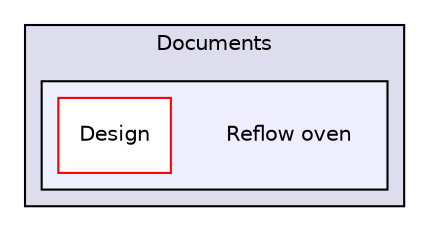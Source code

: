 digraph "C:/Users/EDU_OBOS_5057/Documents/Reflow oven" {
  compound=true
  node [ fontsize="10", fontname="Helvetica"];
  edge [ labelfontsize="10", labelfontname="Helvetica"];
  subgraph clusterdir_2b4b7038549cfaf5b533adb1a9e76356 {
    graph [ bgcolor="#ddddee", pencolor="black", label="Documents" fontname="Helvetica", fontsize="10", URL="dir_2b4b7038549cfaf5b533adb1a9e76356.html"]
  subgraph clusterdir_163ee0286806ad55d98a3407bd663cea {
    graph [ bgcolor="#eeeeff", pencolor="black", label="" URL="dir_163ee0286806ad55d98a3407bd663cea.html"];
    dir_163ee0286806ad55d98a3407bd663cea [shape=plaintext label="Reflow oven"];
  dir_5f09ffc654cb74a36b76a99b4e5ca3e7 [shape=box label="Design" fillcolor="white" style="filled" color="red" URL="dir_5f09ffc654cb74a36b76a99b4e5ca3e7.html"];
  }
  }
}
